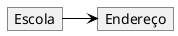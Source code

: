 @startuml mod01ima03

hide circle
hide methods
hide empty members

skinparam class {
    BackgroundColor White
    ArrowColor Black
    BorderColor #505050
}

object "Escola" as o1
object "Endereço" as o2
o1->o2
@enduml
